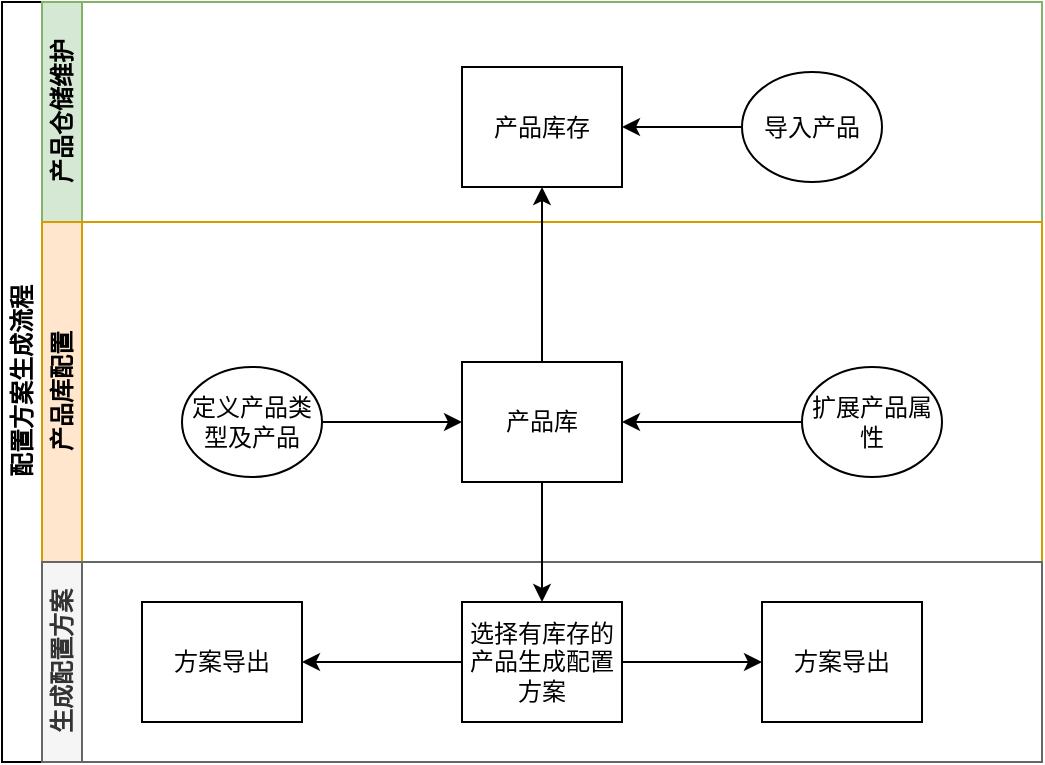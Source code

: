 <mxfile version="23.1.0" type="github">
  <diagram id="prtHgNgQTEPvFCAcTncT" name="Page-1">
    <mxGraphModel dx="1160" dy="687" grid="1" gridSize="10" guides="1" tooltips="1" connect="1" arrows="1" fold="1" page="1" pageScale="1" pageWidth="827" pageHeight="1169" math="0" shadow="0">
      <root>
        <mxCell id="0" />
        <mxCell id="1" parent="0" />
        <mxCell id="dNxyNK7c78bLwvsdeMH5-19" value="配置方案生成流程" style="swimlane;html=1;childLayout=stackLayout;resizeParent=1;resizeParentMax=0;horizontal=0;startSize=20;horizontalStack=0;" parent="1" vertex="1">
          <mxGeometry x="50" y="120" width="520" height="380" as="geometry" />
        </mxCell>
        <mxCell id="dNxyNK7c78bLwvsdeMH5-20" value="产品仓储维护" style="swimlane;html=1;startSize=20;horizontal=0;fillColor=#d5e8d4;strokeColor=#82b366;" parent="dNxyNK7c78bLwvsdeMH5-19" vertex="1">
          <mxGeometry x="20" width="500" height="110" as="geometry" />
        </mxCell>
        <mxCell id="aiDIoV8p20knIGa38-df-8" value="导入产品" style="ellipse;whiteSpace=wrap;html=1;" vertex="1" parent="dNxyNK7c78bLwvsdeMH5-20">
          <mxGeometry x="350" y="35" width="70" height="55" as="geometry" />
        </mxCell>
        <mxCell id="dNxyNK7c78bLwvsdeMH5-30" value="产品库存" style="rounded=0;whiteSpace=wrap;html=1;fontFamily=Helvetica;fontSize=12;fontColor=#000000;align=center;" parent="dNxyNK7c78bLwvsdeMH5-20" vertex="1">
          <mxGeometry x="210" y="32.5" width="80" height="60" as="geometry" />
        </mxCell>
        <mxCell id="aiDIoV8p20knIGa38-df-9" value="" style="edgeStyle=orthogonalEdgeStyle;rounded=0;orthogonalLoop=1;jettySize=auto;html=1;" edge="1" parent="dNxyNK7c78bLwvsdeMH5-20" source="aiDIoV8p20knIGa38-df-8" target="dNxyNK7c78bLwvsdeMH5-30">
          <mxGeometry relative="1" as="geometry" />
        </mxCell>
        <mxCell id="dNxyNK7c78bLwvsdeMH5-21" value="产品库配置" style="swimlane;html=1;startSize=20;horizontal=0;fillColor=#ffe6cc;strokeColor=#d79b00;" parent="dNxyNK7c78bLwvsdeMH5-19" vertex="1">
          <mxGeometry x="20" y="110" width="500" height="170" as="geometry" />
        </mxCell>
        <mxCell id="dNxyNK7c78bLwvsdeMH5-24" value="产品库" style="rounded=0;whiteSpace=wrap;html=1;fontFamily=Helvetica;fontSize=12;fontColor=#000000;align=center;" parent="dNxyNK7c78bLwvsdeMH5-21" vertex="1">
          <mxGeometry x="210" y="70" width="80" height="60" as="geometry" />
        </mxCell>
        <mxCell id="aiDIoV8p20knIGa38-df-20" value="" style="edgeStyle=orthogonalEdgeStyle;rounded=0;orthogonalLoop=1;jettySize=auto;html=1;" edge="1" parent="dNxyNK7c78bLwvsdeMH5-21" source="dNxyNK7c78bLwvsdeMH5-23" target="dNxyNK7c78bLwvsdeMH5-24">
          <mxGeometry relative="1" as="geometry" />
        </mxCell>
        <mxCell id="dNxyNK7c78bLwvsdeMH5-23" value="定义产品类型及产品" style="ellipse;whiteSpace=wrap;html=1;" parent="dNxyNK7c78bLwvsdeMH5-21" vertex="1">
          <mxGeometry x="70" y="72.5" width="70" height="55" as="geometry" />
        </mxCell>
        <mxCell id="aiDIoV8p20knIGa38-df-22" value="" style="edgeStyle=orthogonalEdgeStyle;rounded=0;orthogonalLoop=1;jettySize=auto;html=1;" edge="1" parent="dNxyNK7c78bLwvsdeMH5-21" source="aiDIoV8p20knIGa38-df-21" target="dNxyNK7c78bLwvsdeMH5-24">
          <mxGeometry relative="1" as="geometry" />
        </mxCell>
        <mxCell id="aiDIoV8p20knIGa38-df-21" value="扩展产品属性" style="ellipse;whiteSpace=wrap;html=1;" vertex="1" parent="dNxyNK7c78bLwvsdeMH5-21">
          <mxGeometry x="380" y="72.5" width="70" height="55" as="geometry" />
        </mxCell>
        <mxCell id="dNxyNK7c78bLwvsdeMH5-22" value="生成配置方案" style="swimlane;html=1;startSize=20;horizontal=0;fillColor=#f5f5f5;fontColor=#333333;strokeColor=#666666;" parent="dNxyNK7c78bLwvsdeMH5-19" vertex="1">
          <mxGeometry x="20" y="280" width="500" height="100" as="geometry" />
        </mxCell>
        <mxCell id="aiDIoV8p20knIGa38-df-13" value="" style="edgeStyle=orthogonalEdgeStyle;rounded=0;orthogonalLoop=1;jettySize=auto;html=1;" edge="1" parent="dNxyNK7c78bLwvsdeMH5-22" source="aiDIoV8p20knIGa38-df-10" target="aiDIoV8p20knIGa38-df-12">
          <mxGeometry relative="1" as="geometry" />
        </mxCell>
        <mxCell id="aiDIoV8p20knIGa38-df-15" value="" style="edgeStyle=orthogonalEdgeStyle;rounded=0;orthogonalLoop=1;jettySize=auto;html=1;" edge="1" parent="dNxyNK7c78bLwvsdeMH5-22" source="aiDIoV8p20knIGa38-df-10" target="aiDIoV8p20knIGa38-df-14">
          <mxGeometry relative="1" as="geometry" />
        </mxCell>
        <mxCell id="aiDIoV8p20knIGa38-df-10" value="选择有库存的产品生成配置方案" style="rounded=0;whiteSpace=wrap;html=1;fontFamily=Helvetica;fontSize=12;fontColor=#000000;align=center;" vertex="1" parent="dNxyNK7c78bLwvsdeMH5-22">
          <mxGeometry x="210" y="20" width="80" height="60" as="geometry" />
        </mxCell>
        <mxCell id="aiDIoV8p20knIGa38-df-12" value="方案导出" style="rounded=0;whiteSpace=wrap;html=1;fontFamily=Helvetica;fontSize=12;fontColor=#000000;align=center;" vertex="1" parent="dNxyNK7c78bLwvsdeMH5-22">
          <mxGeometry x="50" y="20" width="80" height="60" as="geometry" />
        </mxCell>
        <mxCell id="aiDIoV8p20knIGa38-df-14" value="方案导出" style="rounded=0;whiteSpace=wrap;html=1;fontFamily=Helvetica;fontSize=12;fontColor=#000000;align=center;" vertex="1" parent="dNxyNK7c78bLwvsdeMH5-22">
          <mxGeometry x="360" y="20" width="80" height="60" as="geometry" />
        </mxCell>
        <mxCell id="aiDIoV8p20knIGa38-df-18" value="" style="edgeStyle=orthogonalEdgeStyle;rounded=0;orthogonalLoop=1;jettySize=auto;html=1;" edge="1" parent="dNxyNK7c78bLwvsdeMH5-19" source="dNxyNK7c78bLwvsdeMH5-24" target="dNxyNK7c78bLwvsdeMH5-30">
          <mxGeometry relative="1" as="geometry" />
        </mxCell>
        <mxCell id="aiDIoV8p20knIGa38-df-19" value="" style="edgeStyle=orthogonalEdgeStyle;rounded=0;orthogonalLoop=1;jettySize=auto;html=1;" edge="1" parent="dNxyNK7c78bLwvsdeMH5-19" source="dNxyNK7c78bLwvsdeMH5-24" target="aiDIoV8p20knIGa38-df-10">
          <mxGeometry relative="1" as="geometry" />
        </mxCell>
      </root>
    </mxGraphModel>
  </diagram>
</mxfile>
